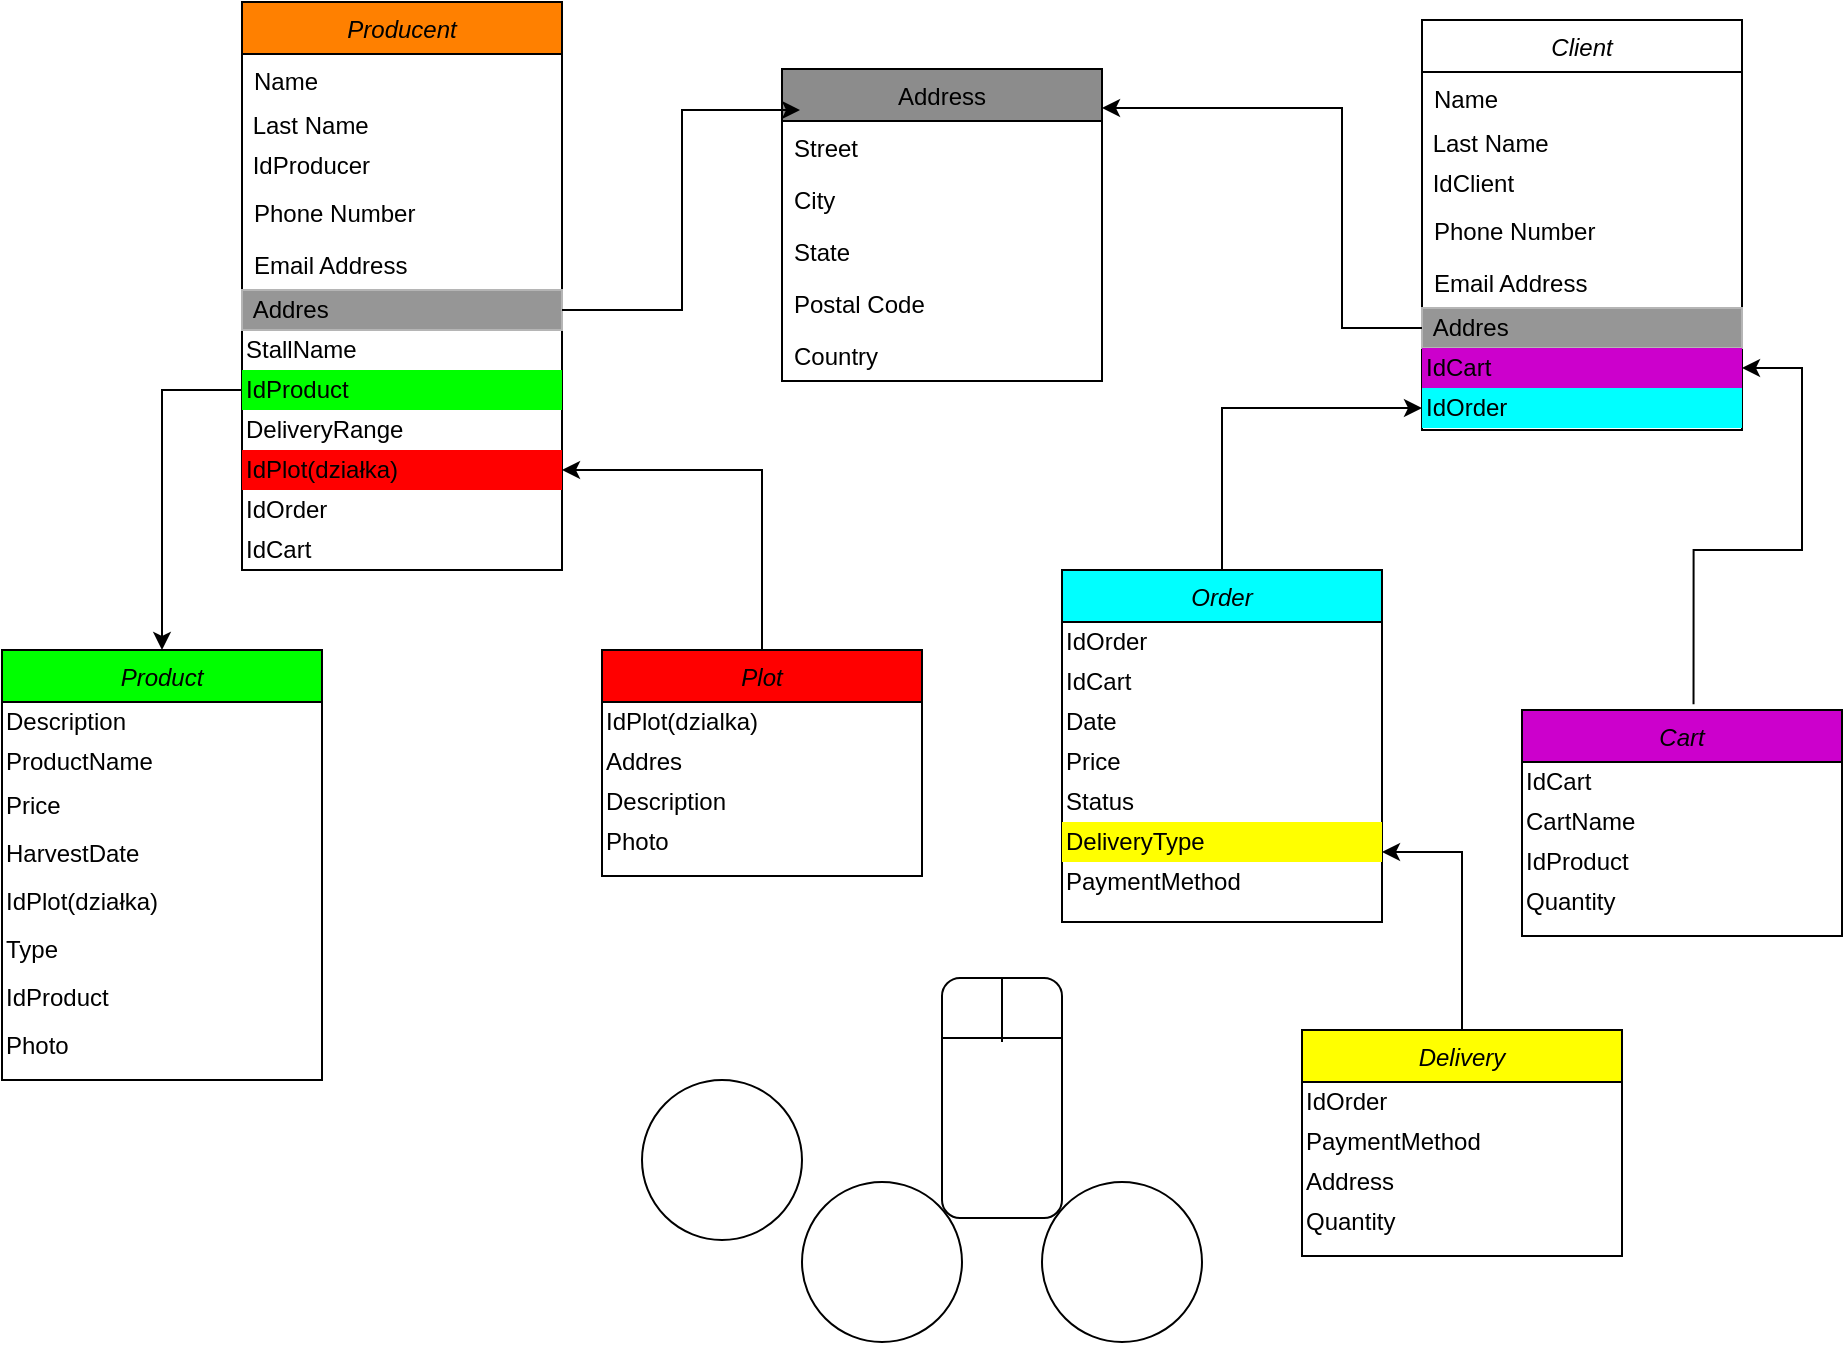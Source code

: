 <mxfile version="13.9.6" type="github"><diagram id="FfEOL44fhVucttltBus3" name="Page-1"><mxGraphModel dx="3324" dy="435" grid="1" gridSize="10" guides="1" tooltips="1" connect="1" arrows="1" fold="1" page="1" pageScale="1" pageWidth="827" pageHeight="1169" math="0" shadow="0"><root><mxCell id="WIyWlLk6GJQsqaUBKTNV-0"/><mxCell id="WIyWlLk6GJQsqaUBKTNV-1" parent="WIyWlLk6GJQsqaUBKTNV-0"/><mxCell id="24nIHe7hUUGPzQV8iq3i-67" value="" style="ellipse;whiteSpace=wrap;html=1;" vertex="1" parent="WIyWlLk6GJQsqaUBKTNV-1"><mxGeometry x="440" y="2030" width="80" height="80" as="geometry"/></mxCell><mxCell id="24nIHe7hUUGPzQV8iq3i-68" value="" style="rounded=1;whiteSpace=wrap;html=1;direction=south;" vertex="1" parent="WIyWlLk6GJQsqaUBKTNV-1"><mxGeometry x="510" y="1928" width="60" height="120" as="geometry"/></mxCell><mxCell id="24nIHe7hUUGPzQV8iq3i-69" value="" style="ellipse;whiteSpace=wrap;html=1;" vertex="1" parent="WIyWlLk6GJQsqaUBKTNV-1"><mxGeometry x="560" y="2030" width="80" height="80" as="geometry"/></mxCell><mxCell id="24nIHe7hUUGPzQV8iq3i-71" value="" style="endArrow=none;html=1;exitX=0.25;exitY=1;exitDx=0;exitDy=0;entryX=0.25;entryY=0;entryDx=0;entryDy=0;" edge="1" parent="WIyWlLk6GJQsqaUBKTNV-1" source="24nIHe7hUUGPzQV8iq3i-68" target="24nIHe7hUUGPzQV8iq3i-68"><mxGeometry width="50" height="50" relative="1" as="geometry"><mxPoint x="720" y="2040" as="sourcePoint"/><mxPoint x="770" y="1990" as="targetPoint"/><Array as="points"/></mxGeometry></mxCell><mxCell id="24nIHe7hUUGPzQV8iq3i-72" value="" style="endArrow=none;html=1;entryX=0;entryY=0.5;entryDx=0;entryDy=0;" edge="1" parent="WIyWlLk6GJQsqaUBKTNV-1" target="24nIHe7hUUGPzQV8iq3i-68"><mxGeometry width="50" height="50" relative="1" as="geometry"><mxPoint x="540" y="1960" as="sourcePoint"/><mxPoint x="770" y="1990" as="targetPoint"/></mxGeometry></mxCell><mxCell id="24nIHe7hUUGPzQV8iq3i-140" value="Client" style="swimlane;fontStyle=2;align=center;verticalAlign=top;childLayout=stackLayout;horizontal=1;startSize=26;horizontalStack=0;resizeParent=1;resizeLast=0;collapsible=1;marginBottom=0;rounded=0;shadow=0;strokeWidth=1;" vertex="1" parent="WIyWlLk6GJQsqaUBKTNV-1"><mxGeometry x="750" y="1449" width="160" height="205" as="geometry"><mxRectangle x="230" y="140" width="160" height="26" as="alternateBounds"/></mxGeometry></mxCell><mxCell id="24nIHe7hUUGPzQV8iq3i-141" value="Name" style="text;align=left;verticalAlign=top;spacingLeft=4;spacingRight=4;overflow=hidden;rotatable=0;points=[[0,0.5],[1,0.5]];portConstraint=eastwest;" vertex="1" parent="24nIHe7hUUGPzQV8iq3i-140"><mxGeometry y="26" width="160" height="26" as="geometry"/></mxCell><mxCell id="24nIHe7hUUGPzQV8iq3i-142" value="&amp;nbsp;Last Name" style="text;html=1;strokeColor=none;fillColor=none;align=left;verticalAlign=middle;whiteSpace=wrap;rounded=0;" vertex="1" parent="24nIHe7hUUGPzQV8iq3i-140"><mxGeometry y="52" width="160" height="20" as="geometry"/></mxCell><mxCell id="24nIHe7hUUGPzQV8iq3i-143" value="&amp;nbsp;IdClient" style="text;html=1;align=left;verticalAlign=middle;resizable=0;points=[];autosize=1;" vertex="1" parent="24nIHe7hUUGPzQV8iq3i-140"><mxGeometry y="72" width="160" height="20" as="geometry"/></mxCell><mxCell id="24nIHe7hUUGPzQV8iq3i-144" value="Phone Number" style="text;align=left;verticalAlign=top;spacingLeft=4;spacingRight=4;overflow=hidden;rotatable=0;points=[[0,0.5],[1,0.5]];portConstraint=eastwest;rounded=0;shadow=0;html=0;" vertex="1" parent="24nIHe7hUUGPzQV8iq3i-140"><mxGeometry y="92" width="160" height="26" as="geometry"/></mxCell><mxCell id="24nIHe7hUUGPzQV8iq3i-145" value="Email Address" style="text;align=left;verticalAlign=top;spacingLeft=4;spacingRight=4;overflow=hidden;rotatable=0;points=[[0,0.5],[1,0.5]];portConstraint=eastwest;rounded=0;shadow=0;html=0;" vertex="1" parent="24nIHe7hUUGPzQV8iq3i-140"><mxGeometry y="118" width="160" height="26" as="geometry"/></mxCell><mxCell id="24nIHe7hUUGPzQV8iq3i-146" value="&amp;nbsp;Addres" style="text;html=1;strokeColor=#B5B5B5;fillColor=#969696;align=left;verticalAlign=middle;whiteSpace=wrap;rounded=0;" vertex="1" parent="24nIHe7hUUGPzQV8iq3i-140"><mxGeometry y="144" width="160" height="20" as="geometry"/></mxCell><mxCell id="24nIHe7hUUGPzQV8iq3i-147" value="IdCart" style="text;html=1;strokeColor=none;fillColor=#CC00CC;align=left;verticalAlign=middle;whiteSpace=wrap;rounded=0;shadow=0;" vertex="1" parent="24nIHe7hUUGPzQV8iq3i-140"><mxGeometry y="164" width="160" height="20" as="geometry"/></mxCell><mxCell id="24nIHe7hUUGPzQV8iq3i-148" value="IdOrder" style="text;html=1;strokeColor=none;fillColor=#00FFFF;align=left;verticalAlign=middle;whiteSpace=wrap;rounded=0;shadow=0;" vertex="1" parent="24nIHe7hUUGPzQV8iq3i-140"><mxGeometry y="184" width="160" height="20" as="geometry"/></mxCell><mxCell id="24nIHe7hUUGPzQV8iq3i-149" value="Address" style="swimlane;fontStyle=0;align=center;verticalAlign=top;childLayout=stackLayout;horizontal=1;startSize=26;horizontalStack=0;resizeParent=1;resizeLast=0;collapsible=1;marginBottom=0;rounded=0;shadow=0;strokeWidth=1;fillColor=#8C8C8C;" vertex="1" parent="WIyWlLk6GJQsqaUBKTNV-1"><mxGeometry x="430" y="1473.5" width="160" height="156" as="geometry"><mxRectangle x="550" y="140" width="160" height="26" as="alternateBounds"/></mxGeometry></mxCell><mxCell id="24nIHe7hUUGPzQV8iq3i-150" value="Street" style="text;align=left;verticalAlign=top;spacingLeft=4;spacingRight=4;overflow=hidden;rotatable=0;points=[[0,0.5],[1,0.5]];portConstraint=eastwest;" vertex="1" parent="24nIHe7hUUGPzQV8iq3i-149"><mxGeometry y="26" width="160" height="26" as="geometry"/></mxCell><mxCell id="24nIHe7hUUGPzQV8iq3i-151" value="City" style="text;align=left;verticalAlign=top;spacingLeft=4;spacingRight=4;overflow=hidden;rotatable=0;points=[[0,0.5],[1,0.5]];portConstraint=eastwest;rounded=0;shadow=0;html=0;" vertex="1" parent="24nIHe7hUUGPzQV8iq3i-149"><mxGeometry y="52" width="160" height="26" as="geometry"/></mxCell><mxCell id="24nIHe7hUUGPzQV8iq3i-152" value="State" style="text;align=left;verticalAlign=top;spacingLeft=4;spacingRight=4;overflow=hidden;rotatable=0;points=[[0,0.5],[1,0.5]];portConstraint=eastwest;rounded=0;shadow=0;html=0;" vertex="1" parent="24nIHe7hUUGPzQV8iq3i-149"><mxGeometry y="78" width="160" height="26" as="geometry"/></mxCell><mxCell id="24nIHe7hUUGPzQV8iq3i-153" value="Postal Code" style="text;align=left;verticalAlign=top;spacingLeft=4;spacingRight=4;overflow=hidden;rotatable=0;points=[[0,0.5],[1,0.5]];portConstraint=eastwest;rounded=0;shadow=0;html=0;" vertex="1" parent="24nIHe7hUUGPzQV8iq3i-149"><mxGeometry y="104" width="160" height="26" as="geometry"/></mxCell><mxCell id="24nIHe7hUUGPzQV8iq3i-154" value="Country" style="text;align=left;verticalAlign=top;spacingLeft=4;spacingRight=4;overflow=hidden;rotatable=0;points=[[0,0.5],[1,0.5]];portConstraint=eastwest;rounded=0;shadow=0;html=0;" vertex="1" parent="24nIHe7hUUGPzQV8iq3i-149"><mxGeometry y="130" width="160" height="26" as="geometry"/></mxCell><mxCell id="24nIHe7hUUGPzQV8iq3i-155" style="edgeStyle=orthogonalEdgeStyle;rounded=0;orthogonalLoop=1;jettySize=auto;html=1;exitX=0;exitY=0.5;exitDx=0;exitDy=0;" edge="1" parent="WIyWlLk6GJQsqaUBKTNV-1" source="24nIHe7hUUGPzQV8iq3i-146" target="24nIHe7hUUGPzQV8iq3i-149"><mxGeometry relative="1" as="geometry"><mxPoint x="600" y="1493" as="targetPoint"/><Array as="points"><mxPoint x="710" y="1603"/><mxPoint x="710" y="1493"/></Array></mxGeometry></mxCell><mxCell id="24nIHe7hUUGPzQV8iq3i-156" value="Producent" style="swimlane;fontStyle=2;align=center;verticalAlign=top;childLayout=stackLayout;horizontal=1;startSize=26;horizontalStack=0;resizeParent=1;resizeLast=0;collapsible=1;marginBottom=0;rounded=0;shadow=0;strokeWidth=1;fillColor=#FF8000;" vertex="1" parent="WIyWlLk6GJQsqaUBKTNV-1"><mxGeometry x="160" y="1440" width="160" height="284" as="geometry"><mxRectangle x="230" y="140" width="160" height="26" as="alternateBounds"/></mxGeometry></mxCell><mxCell id="24nIHe7hUUGPzQV8iq3i-157" value="Name" style="text;align=left;verticalAlign=top;spacingLeft=4;spacingRight=4;overflow=hidden;rotatable=0;points=[[0,0.5],[1,0.5]];portConstraint=eastwest;" vertex="1" parent="24nIHe7hUUGPzQV8iq3i-156"><mxGeometry y="26" width="160" height="26" as="geometry"/></mxCell><mxCell id="24nIHe7hUUGPzQV8iq3i-158" value="&amp;nbsp;Last Name" style="text;html=1;strokeColor=none;fillColor=none;align=left;verticalAlign=middle;whiteSpace=wrap;rounded=0;" vertex="1" parent="24nIHe7hUUGPzQV8iq3i-156"><mxGeometry y="52" width="160" height="20" as="geometry"/></mxCell><mxCell id="24nIHe7hUUGPzQV8iq3i-159" value="&amp;nbsp;IdProducer" style="text;html=1;align=left;verticalAlign=middle;resizable=0;points=[];autosize=1;" vertex="1" parent="24nIHe7hUUGPzQV8iq3i-156"><mxGeometry y="72" width="160" height="20" as="geometry"/></mxCell><mxCell id="24nIHe7hUUGPzQV8iq3i-160" value="Phone Number" style="text;align=left;verticalAlign=top;spacingLeft=4;spacingRight=4;overflow=hidden;rotatable=0;points=[[0,0.5],[1,0.5]];portConstraint=eastwest;rounded=0;shadow=0;html=0;" vertex="1" parent="24nIHe7hUUGPzQV8iq3i-156"><mxGeometry y="92" width="160" height="26" as="geometry"/></mxCell><mxCell id="24nIHe7hUUGPzQV8iq3i-161" value="Email Address" style="text;align=left;verticalAlign=top;spacingLeft=4;spacingRight=4;overflow=hidden;rotatable=0;points=[[0,0.5],[1,0.5]];portConstraint=eastwest;rounded=0;shadow=0;html=0;" vertex="1" parent="24nIHe7hUUGPzQV8iq3i-156"><mxGeometry y="118" width="160" height="26" as="geometry"/></mxCell><mxCell id="24nIHe7hUUGPzQV8iq3i-162" value="&amp;nbsp;Addres" style="text;html=1;strokeColor=#B5B5B5;fillColor=#969696;align=left;verticalAlign=middle;whiteSpace=wrap;rounded=0;" vertex="1" parent="24nIHe7hUUGPzQV8iq3i-156"><mxGeometry y="144" width="160" height="20" as="geometry"/></mxCell><mxCell id="24nIHe7hUUGPzQV8iq3i-163" value="StallName" style="text;html=1;strokeColor=none;fillColor=none;align=left;verticalAlign=middle;whiteSpace=wrap;rounded=0;" vertex="1" parent="24nIHe7hUUGPzQV8iq3i-156"><mxGeometry y="164" width="160" height="20" as="geometry"/></mxCell><mxCell id="24nIHe7hUUGPzQV8iq3i-164" value="IdProduct" style="text;html=1;strokeColor=none;fillColor=#00FF00;align=left;verticalAlign=middle;whiteSpace=wrap;rounded=0;" vertex="1" parent="24nIHe7hUUGPzQV8iq3i-156"><mxGeometry y="184" width="160" height="20" as="geometry"/></mxCell><mxCell id="24nIHe7hUUGPzQV8iq3i-165" value="DeliveryRange" style="text;html=1;strokeColor=none;fillColor=none;align=left;verticalAlign=middle;whiteSpace=wrap;rounded=0;shadow=0;" vertex="1" parent="24nIHe7hUUGPzQV8iq3i-156"><mxGeometry y="204" width="160" height="20" as="geometry"/></mxCell><mxCell id="24nIHe7hUUGPzQV8iq3i-166" value="&lt;span&gt;IdPlot(działka)&lt;/span&gt;" style="text;html=1;strokeColor=none;fillColor=#FF0000;align=left;verticalAlign=middle;whiteSpace=wrap;rounded=0;shadow=0;" vertex="1" parent="24nIHe7hUUGPzQV8iq3i-156"><mxGeometry y="224" width="160" height="20" as="geometry"/></mxCell><mxCell id="24nIHe7hUUGPzQV8iq3i-167" value="IdOrder" style="text;html=1;strokeColor=none;fillColor=none;align=left;verticalAlign=middle;whiteSpace=wrap;rounded=0;shadow=0;" vertex="1" parent="24nIHe7hUUGPzQV8iq3i-156"><mxGeometry y="244" width="160" height="20" as="geometry"/></mxCell><mxCell id="24nIHe7hUUGPzQV8iq3i-168" value="IdCart" style="text;html=1;strokeColor=none;fillColor=none;align=left;verticalAlign=middle;whiteSpace=wrap;rounded=0;shadow=0;" vertex="1" parent="24nIHe7hUUGPzQV8iq3i-156"><mxGeometry y="264" width="160" height="20" as="geometry"/></mxCell><mxCell id="24nIHe7hUUGPzQV8iq3i-169" style="edgeStyle=orthogonalEdgeStyle;rounded=0;orthogonalLoop=1;jettySize=auto;html=1;" edge="1" parent="WIyWlLk6GJQsqaUBKTNV-1" source="24nIHe7hUUGPzQV8iq3i-162"><mxGeometry relative="1" as="geometry"><mxPoint x="439" y="1494" as="targetPoint"/><Array as="points"><mxPoint x="380" y="1594"/><mxPoint x="380" y="1494"/></Array></mxGeometry></mxCell><mxCell id="24nIHe7hUUGPzQV8iq3i-170" style="edgeStyle=orthogonalEdgeStyle;rounded=0;orthogonalLoop=1;jettySize=auto;html=1;entryX=0.5;entryY=0;entryDx=0;entryDy=0;exitX=0;exitY=0.5;exitDx=0;exitDy=0;" edge="1" parent="WIyWlLk6GJQsqaUBKTNV-1" source="24nIHe7hUUGPzQV8iq3i-164" target="24nIHe7hUUGPzQV8iq3i-193"><mxGeometry relative="1" as="geometry"><mxPoint x="320" y="1634" as="sourcePoint"/><mxPoint x="250.0" y="1754" as="targetPoint"/><Array as="points"><mxPoint x="120" y="1634"/></Array></mxGeometry></mxCell><mxCell id="24nIHe7hUUGPzQV8iq3i-171" style="edgeStyle=orthogonalEdgeStyle;rounded=0;orthogonalLoop=1;jettySize=auto;html=1;entryX=1;entryY=0.5;entryDx=0;entryDy=0;" edge="1" parent="WIyWlLk6GJQsqaUBKTNV-1" target="24nIHe7hUUGPzQV8iq3i-166"><mxGeometry relative="1" as="geometry"><mxPoint x="420" y="1764" as="sourcePoint"/><Array as="points"><mxPoint x="420" y="1674"/></Array></mxGeometry></mxCell><mxCell id="24nIHe7hUUGPzQV8iq3i-172" style="edgeStyle=orthogonalEdgeStyle;rounded=0;orthogonalLoop=1;jettySize=auto;html=1;exitX=0.536;exitY=-0.025;exitDx=0;exitDy=0;exitPerimeter=0;" edge="1" parent="WIyWlLk6GJQsqaUBKTNV-1" source="24nIHe7hUUGPzQV8iq3i-173" target="24nIHe7hUUGPzQV8iq3i-147"><mxGeometry relative="1" as="geometry"><Array as="points"><mxPoint x="886" y="1714"/><mxPoint x="940" y="1714"/><mxPoint x="940" y="1623"/></Array></mxGeometry></mxCell><mxCell id="24nIHe7hUUGPzQV8iq3i-173" value="Cart" style="swimlane;fontStyle=2;align=center;verticalAlign=top;childLayout=stackLayout;horizontal=1;startSize=26;horizontalStack=0;resizeParent=1;resizeLast=0;collapsible=1;marginBottom=0;rounded=0;shadow=0;strokeWidth=1;fillColor=#CC00CC;" vertex="1" parent="WIyWlLk6GJQsqaUBKTNV-1"><mxGeometry x="800" y="1794" width="160" height="113" as="geometry"><mxRectangle x="230" y="140" width="160" height="26" as="alternateBounds"/></mxGeometry></mxCell><mxCell id="24nIHe7hUUGPzQV8iq3i-174" value="IdCart" style="text;html=1;strokeColor=none;fillColor=none;align=left;verticalAlign=middle;whiteSpace=wrap;rounded=0;shadow=0;" vertex="1" parent="24nIHe7hUUGPzQV8iq3i-173"><mxGeometry y="26" width="160" height="20" as="geometry"/></mxCell><mxCell id="24nIHe7hUUGPzQV8iq3i-175" value="CartName" style="text;html=1;strokeColor=none;fillColor=none;align=left;verticalAlign=middle;whiteSpace=wrap;rounded=0;shadow=0;" vertex="1" parent="24nIHe7hUUGPzQV8iq3i-173"><mxGeometry y="46" width="160" height="20" as="geometry"/></mxCell><mxCell id="24nIHe7hUUGPzQV8iq3i-176" value="IdProduct" style="text;html=1;strokeColor=none;fillColor=none;align=left;verticalAlign=middle;whiteSpace=wrap;rounded=0;shadow=0;" vertex="1" parent="24nIHe7hUUGPzQV8iq3i-173"><mxGeometry y="66" width="160" height="20" as="geometry"/></mxCell><mxCell id="24nIHe7hUUGPzQV8iq3i-177" value="Quantity" style="text;html=1;strokeColor=none;fillColor=none;align=left;verticalAlign=middle;whiteSpace=wrap;rounded=0;shadow=0;" vertex="1" parent="24nIHe7hUUGPzQV8iq3i-173"><mxGeometry y="86" width="160" height="20" as="geometry"/></mxCell><mxCell id="24nIHe7hUUGPzQV8iq3i-178" style="edgeStyle=orthogonalEdgeStyle;rounded=0;orthogonalLoop=1;jettySize=auto;html=1;entryX=0;entryY=0.5;entryDx=0;entryDy=0;exitX=0.5;exitY=0;exitDx=0;exitDy=0;" edge="1" parent="WIyWlLk6GJQsqaUBKTNV-1" source="24nIHe7hUUGPzQV8iq3i-179" target="24nIHe7hUUGPzQV8iq3i-148"><mxGeometry relative="1" as="geometry"/></mxCell><mxCell id="24nIHe7hUUGPzQV8iq3i-179" value="Order" style="swimlane;fontStyle=2;align=center;verticalAlign=top;childLayout=stackLayout;horizontal=1;startSize=26;horizontalStack=0;resizeParent=1;resizeLast=0;collapsible=1;marginBottom=0;rounded=0;shadow=0;strokeWidth=1;fillColor=#00FFFF;" vertex="1" parent="WIyWlLk6GJQsqaUBKTNV-1"><mxGeometry x="570" y="1724" width="160" height="176" as="geometry"><mxRectangle x="230" y="140" width="160" height="26" as="alternateBounds"/></mxGeometry></mxCell><mxCell id="24nIHe7hUUGPzQV8iq3i-180" value="IdOrder" style="text;html=1;strokeColor=none;fillColor=none;align=left;verticalAlign=middle;whiteSpace=wrap;rounded=0;shadow=0;" vertex="1" parent="24nIHe7hUUGPzQV8iq3i-179"><mxGeometry y="26" width="160" height="20" as="geometry"/></mxCell><mxCell id="24nIHe7hUUGPzQV8iq3i-181" value="IdCart" style="text;html=1;strokeColor=none;fillColor=none;align=left;verticalAlign=middle;whiteSpace=wrap;rounded=0;shadow=0;" vertex="1" parent="24nIHe7hUUGPzQV8iq3i-179"><mxGeometry y="46" width="160" height="20" as="geometry"/></mxCell><mxCell id="24nIHe7hUUGPzQV8iq3i-182" value="Date" style="text;html=1;strokeColor=none;fillColor=none;align=left;verticalAlign=middle;whiteSpace=wrap;rounded=0;shadow=0;" vertex="1" parent="24nIHe7hUUGPzQV8iq3i-179"><mxGeometry y="66" width="160" height="20" as="geometry"/></mxCell><mxCell id="24nIHe7hUUGPzQV8iq3i-183" value="Price" style="text;html=1;strokeColor=none;fillColor=none;align=left;verticalAlign=middle;whiteSpace=wrap;rounded=0;shadow=0;" vertex="1" parent="24nIHe7hUUGPzQV8iq3i-179"><mxGeometry y="86" width="160" height="20" as="geometry"/></mxCell><mxCell id="24nIHe7hUUGPzQV8iq3i-184" value="Status" style="text;html=1;strokeColor=none;fillColor=none;align=left;verticalAlign=middle;whiteSpace=wrap;rounded=0;shadow=0;" vertex="1" parent="24nIHe7hUUGPzQV8iq3i-179"><mxGeometry y="106" width="160" height="20" as="geometry"/></mxCell><mxCell id="24nIHe7hUUGPzQV8iq3i-185" value="DeliveryType" style="text;html=1;strokeColor=none;fillColor=#FFFF00;align=left;verticalAlign=middle;whiteSpace=wrap;rounded=0;shadow=0;" vertex="1" parent="24nIHe7hUUGPzQV8iq3i-179"><mxGeometry y="126" width="160" height="20" as="geometry"/></mxCell><mxCell id="24nIHe7hUUGPzQV8iq3i-186" value="PaymentMethod" style="text;html=1;strokeColor=none;fillColor=none;align=left;verticalAlign=middle;whiteSpace=wrap;rounded=0;shadow=0;" vertex="1" parent="24nIHe7hUUGPzQV8iq3i-179"><mxGeometry y="146" width="160" height="20" as="geometry"/></mxCell><mxCell id="24nIHe7hUUGPzQV8iq3i-187" style="edgeStyle=orthogonalEdgeStyle;rounded=0;orthogonalLoop=1;jettySize=auto;html=1;entryX=1;entryY=0.75;entryDx=0;entryDy=0;" edge="1" parent="WIyWlLk6GJQsqaUBKTNV-1" source="24nIHe7hUUGPzQV8iq3i-188" target="24nIHe7hUUGPzQV8iq3i-185"><mxGeometry relative="1" as="geometry"><mxPoint x="740" y="1864" as="targetPoint"/><Array as="points"><mxPoint x="770" y="1865"/></Array></mxGeometry></mxCell><mxCell id="24nIHe7hUUGPzQV8iq3i-188" value="Delivery" style="swimlane;fontStyle=2;align=center;verticalAlign=top;childLayout=stackLayout;horizontal=1;startSize=26;horizontalStack=0;resizeParent=1;resizeLast=0;collapsible=1;marginBottom=0;rounded=0;shadow=0;strokeWidth=1;fillColor=#FFFF00;" vertex="1" parent="WIyWlLk6GJQsqaUBKTNV-1"><mxGeometry x="690" y="1954" width="160" height="113" as="geometry"><mxRectangle x="230" y="140" width="160" height="26" as="alternateBounds"/></mxGeometry></mxCell><mxCell id="24nIHe7hUUGPzQV8iq3i-189" value="IdOrder" style="text;html=1;strokeColor=none;fillColor=none;align=left;verticalAlign=middle;whiteSpace=wrap;rounded=0;shadow=0;" vertex="1" parent="24nIHe7hUUGPzQV8iq3i-188"><mxGeometry y="26" width="160" height="20" as="geometry"/></mxCell><mxCell id="24nIHe7hUUGPzQV8iq3i-190" value="PaymentMethod" style="text;html=1;strokeColor=none;fillColor=none;align=left;verticalAlign=middle;whiteSpace=wrap;rounded=0;shadow=0;" vertex="1" parent="24nIHe7hUUGPzQV8iq3i-188"><mxGeometry y="46" width="160" height="20" as="geometry"/></mxCell><mxCell id="24nIHe7hUUGPzQV8iq3i-191" value="Address" style="text;html=1;strokeColor=none;fillColor=none;align=left;verticalAlign=middle;whiteSpace=wrap;rounded=0;shadow=0;" vertex="1" parent="24nIHe7hUUGPzQV8iq3i-188"><mxGeometry y="66" width="160" height="20" as="geometry"/></mxCell><mxCell id="24nIHe7hUUGPzQV8iq3i-192" value="Quantity" style="text;html=1;strokeColor=none;fillColor=none;align=left;verticalAlign=middle;whiteSpace=wrap;rounded=0;shadow=0;" vertex="1" parent="24nIHe7hUUGPzQV8iq3i-188"><mxGeometry y="86" width="160" height="20" as="geometry"/></mxCell><mxCell id="24nIHe7hUUGPzQV8iq3i-193" value="Product" style="swimlane;fontStyle=2;align=center;verticalAlign=top;childLayout=stackLayout;horizontal=1;startSize=26;horizontalStack=0;resizeParent=1;resizeLast=0;collapsible=1;marginBottom=0;rounded=0;shadow=0;strokeWidth=1;fillColor=#00FF00;" vertex="1" parent="WIyWlLk6GJQsqaUBKTNV-1"><mxGeometry x="40" y="1764" width="160" height="215" as="geometry"><mxRectangle x="230" y="140" width="160" height="26" as="alternateBounds"/></mxGeometry></mxCell><mxCell id="24nIHe7hUUGPzQV8iq3i-194" value="&lt;span style=&quot;text-align: -webkit-center&quot;&gt;Description&lt;/span&gt;" style="text;html=1;strokeColor=none;fillColor=none;align=left;verticalAlign=middle;whiteSpace=wrap;rounded=0;shadow=0;" vertex="1" parent="24nIHe7hUUGPzQV8iq3i-193"><mxGeometry y="26" width="160" height="20" as="geometry"/></mxCell><mxCell id="24nIHe7hUUGPzQV8iq3i-195" value="&lt;span style=&quot;text-align: -webkit-center&quot;&gt;ProductName&lt;/span&gt;" style="text;html=1;strokeColor=none;fillColor=none;align=left;verticalAlign=middle;whiteSpace=wrap;rounded=0;shadow=0;" vertex="1" parent="24nIHe7hUUGPzQV8iq3i-193"><mxGeometry y="46" width="160" height="20" as="geometry"/></mxCell><mxCell id="24nIHe7hUUGPzQV8iq3i-196" value="&lt;span style=&quot;text-align: -webkit-center&quot;&gt;Price&lt;/span&gt;" style="text;html=1;strokeColor=none;fillColor=none;align=left;verticalAlign=middle;whiteSpace=wrap;rounded=0;shadow=0;" vertex="1" parent="24nIHe7hUUGPzQV8iq3i-193"><mxGeometry y="66" width="160" height="24" as="geometry"/></mxCell><mxCell id="24nIHe7hUUGPzQV8iq3i-197" value="&lt;span style=&quot;text-align: -webkit-center&quot;&gt;HarvestDate&lt;/span&gt;" style="text;html=1;strokeColor=none;fillColor=none;align=left;verticalAlign=middle;whiteSpace=wrap;rounded=0;shadow=0;" vertex="1" parent="24nIHe7hUUGPzQV8iq3i-193"><mxGeometry y="90" width="160" height="24" as="geometry"/></mxCell><mxCell id="24nIHe7hUUGPzQV8iq3i-198" value="&lt;span style=&quot;text-align: -webkit-center&quot;&gt;IdPlot(działka)&lt;/span&gt;" style="text;html=1;strokeColor=none;fillColor=none;align=left;verticalAlign=middle;whiteSpace=wrap;rounded=0;shadow=0;" vertex="1" parent="24nIHe7hUUGPzQV8iq3i-193"><mxGeometry y="114" width="160" height="24" as="geometry"/></mxCell><mxCell id="24nIHe7hUUGPzQV8iq3i-199" value="&lt;span style=&quot;text-align: -webkit-center&quot;&gt;Type&lt;/span&gt;" style="text;html=1;strokeColor=none;fillColor=none;align=left;verticalAlign=middle;whiteSpace=wrap;rounded=0;shadow=0;" vertex="1" parent="24nIHe7hUUGPzQV8iq3i-193"><mxGeometry y="138" width="160" height="24" as="geometry"/></mxCell><mxCell id="24nIHe7hUUGPzQV8iq3i-200" value="&lt;span&gt;IdProduct&lt;/span&gt;" style="text;html=1;strokeColor=none;fillColor=none;align=left;verticalAlign=middle;whiteSpace=wrap;rounded=0;shadow=0;" vertex="1" parent="24nIHe7hUUGPzQV8iq3i-193"><mxGeometry y="162" width="160" height="24" as="geometry"/></mxCell><mxCell id="24nIHe7hUUGPzQV8iq3i-201" value="&lt;span style=&quot;text-align: -webkit-center&quot;&gt;Photo&lt;/span&gt;" style="text;html=1;strokeColor=none;fillColor=none;align=left;verticalAlign=middle;whiteSpace=wrap;rounded=0;shadow=0;" vertex="1" parent="24nIHe7hUUGPzQV8iq3i-193"><mxGeometry y="186" width="160" height="24" as="geometry"/></mxCell><mxCell id="24nIHe7hUUGPzQV8iq3i-202" value="Plot" style="swimlane;fontStyle=2;align=center;verticalAlign=top;childLayout=stackLayout;horizontal=1;startSize=26;horizontalStack=0;resizeParent=1;resizeLast=0;collapsible=1;marginBottom=0;rounded=0;shadow=0;strokeWidth=1;fillColor=#FF0000;" vertex="1" parent="WIyWlLk6GJQsqaUBKTNV-1"><mxGeometry x="340" y="1764" width="160" height="113" as="geometry"><mxRectangle x="230" y="140" width="160" height="26" as="alternateBounds"/></mxGeometry></mxCell><mxCell id="24nIHe7hUUGPzQV8iq3i-203" value="&lt;span style=&quot;text-align: -webkit-center&quot;&gt;IdPlot(dzialka)&lt;/span&gt;" style="text;html=1;strokeColor=none;fillColor=none;align=left;verticalAlign=middle;whiteSpace=wrap;rounded=0;shadow=0;" vertex="1" parent="24nIHe7hUUGPzQV8iq3i-202"><mxGeometry y="26" width="160" height="20" as="geometry"/></mxCell><mxCell id="24nIHe7hUUGPzQV8iq3i-204" value="&lt;span style=&quot;text-align: -webkit-center&quot;&gt;Addres&lt;/span&gt;" style="text;html=1;strokeColor=none;fillColor=none;align=left;verticalAlign=middle;whiteSpace=wrap;rounded=0;shadow=0;" vertex="1" parent="24nIHe7hUUGPzQV8iq3i-202"><mxGeometry y="46" width="160" height="20" as="geometry"/></mxCell><mxCell id="24nIHe7hUUGPzQV8iq3i-205" value="&lt;span style=&quot;text-align: -webkit-center&quot;&gt;Description&lt;/span&gt;" style="text;html=1;strokeColor=none;fillColor=none;align=left;verticalAlign=middle;whiteSpace=wrap;rounded=0;shadow=0;" vertex="1" parent="24nIHe7hUUGPzQV8iq3i-202"><mxGeometry y="66" width="160" height="20" as="geometry"/></mxCell><mxCell id="24nIHe7hUUGPzQV8iq3i-206" value="&lt;span style=&quot;text-align: -webkit-center&quot;&gt;Photo&lt;/span&gt;" style="text;html=1;strokeColor=none;fillColor=none;align=left;verticalAlign=middle;whiteSpace=wrap;rounded=0;shadow=0;" vertex="1" parent="24nIHe7hUUGPzQV8iq3i-202"><mxGeometry y="86" width="160" height="20" as="geometry"/></mxCell><mxCell id="24nIHe7hUUGPzQV8iq3i-207" value="" style="ellipse;whiteSpace=wrap;html=1;aspect=fixed;" vertex="1" parent="WIyWlLk6GJQsqaUBKTNV-1"><mxGeometry x="360" y="1979" width="80" height="80" as="geometry"/></mxCell></root></mxGraphModel></diagram></mxfile>